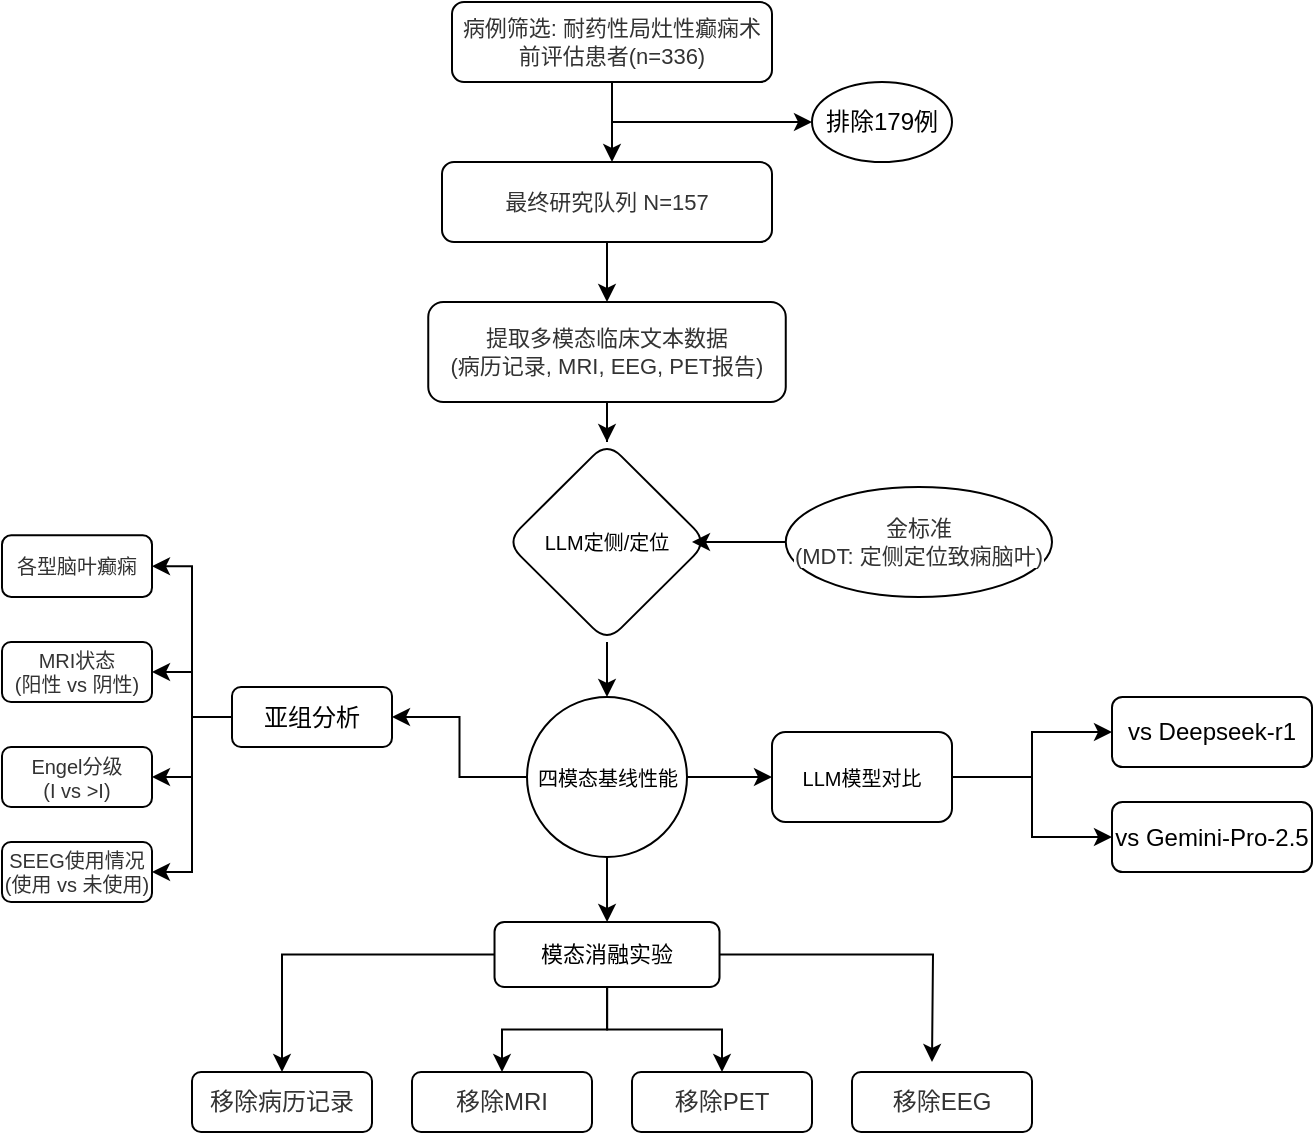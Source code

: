 <mxfile version="26.2.15">
  <diagram id="C5RBs43oDa-KdzZeNtuy" name="Page-1">
    <mxGraphModel dx="1034" dy="536" grid="1" gridSize="10" guides="1" tooltips="1" connect="1" arrows="1" fold="1" page="1" pageScale="1" pageWidth="827" pageHeight="1169" math="0" shadow="0">
      <root>
        <mxCell id="WIyWlLk6GJQsqaUBKTNV-0" />
        <mxCell id="WIyWlLk6GJQsqaUBKTNV-1" parent="WIyWlLk6GJQsqaUBKTNV-0" />
        <mxCell id="VY_llEG2cnRf11dQmREI-4" value="" style="edgeStyle=orthogonalEdgeStyle;rounded=0;orthogonalLoop=1;jettySize=auto;html=1;" edge="1" parent="WIyWlLk6GJQsqaUBKTNV-1" source="VY_llEG2cnRf11dQmREI-0" target="VY_llEG2cnRf11dQmREI-3">
          <mxGeometry relative="1" as="geometry">
            <Array as="points">
              <mxPoint x="400" y="100" />
              <mxPoint x="400" y="100" />
            </Array>
          </mxGeometry>
        </mxCell>
        <mxCell id="VY_llEG2cnRf11dQmREI-0" value="&lt;span style=&quot;color: rgb(51, 51, 51); font-family: &amp;quot;trebuchet ms&amp;quot;, verdana, arial, sans-serif; font-style: normal; font-variant-ligatures: normal; font-variant-caps: normal; font-weight: 400; letter-spacing: normal; orphans: 2; text-align: center; text-indent: 0px; text-transform: none; widows: 2; word-spacing: 0px; -webkit-text-stroke-width: 0px; white-space: break-spaces; background-color: rgb(255, 255, 255); text-decoration-thickness: initial; text-decoration-style: initial; text-decoration-color: initial; float: none; display: inline !important;&quot;&gt;病例筛选: 耐药性局灶性癫痫术前评估患者(n=336)&lt;/span&gt;" style="rounded=1;whiteSpace=wrap;html=1;fontSize=11;" vertex="1" parent="WIyWlLk6GJQsqaUBKTNV-1">
          <mxGeometry x="320" y="20" width="160" height="40" as="geometry" />
        </mxCell>
        <mxCell id="VY_llEG2cnRf11dQmREI-10" value="" style="edgeStyle=orthogonalEdgeStyle;rounded=0;orthogonalLoop=1;jettySize=auto;html=1;" edge="1" parent="WIyWlLk6GJQsqaUBKTNV-1" source="VY_llEG2cnRf11dQmREI-3" target="VY_llEG2cnRf11dQmREI-9">
          <mxGeometry relative="1" as="geometry" />
        </mxCell>
        <mxCell id="VY_llEG2cnRf11dQmREI-3" value="&lt;span style=&quot;color: rgb(51, 51, 51); font-family: &amp;quot;trebuchet ms&amp;quot;, verdana, arial, sans-serif; text-wrap-mode: nowrap; background-color: rgb(255, 255, 255);&quot;&gt;最终研究队列 N=157&lt;/span&gt;" style="whiteSpace=wrap;html=1;rounded=1;fontSize=11;" vertex="1" parent="WIyWlLk6GJQsqaUBKTNV-1">
          <mxGeometry x="315" y="100" width="165" height="40" as="geometry" />
        </mxCell>
        <mxCell id="VY_llEG2cnRf11dQmREI-7" value="" style="endArrow=classic;html=1;rounded=0;" edge="1" parent="WIyWlLk6GJQsqaUBKTNV-1">
          <mxGeometry width="50" height="50" relative="1" as="geometry">
            <mxPoint x="400" y="80" as="sourcePoint" />
            <mxPoint x="500" y="80" as="targetPoint" />
          </mxGeometry>
        </mxCell>
        <mxCell id="VY_llEG2cnRf11dQmREI-8" value="排除179例" style="ellipse;whiteSpace=wrap;html=1;" vertex="1" parent="WIyWlLk6GJQsqaUBKTNV-1">
          <mxGeometry x="500" y="60" width="70" height="40" as="geometry" />
        </mxCell>
        <mxCell id="VY_llEG2cnRf11dQmREI-13" value="" style="edgeStyle=orthogonalEdgeStyle;rounded=0;orthogonalLoop=1;jettySize=auto;html=1;" edge="1" parent="WIyWlLk6GJQsqaUBKTNV-1" source="VY_llEG2cnRf11dQmREI-9" target="VY_llEG2cnRf11dQmREI-12">
          <mxGeometry relative="1" as="geometry" />
        </mxCell>
        <mxCell id="VY_llEG2cnRf11dQmREI-9" value="&lt;span style=&quot;color: rgb(51, 51, 51); font-family: &amp;quot;trebuchet ms&amp;quot;, verdana, arial, sans-serif; white-space-collapse: break-spaces; background-color: rgb(255, 255, 255);&quot;&gt;提取多模态临床文本数据&lt;/span&gt;&lt;br style=&quot;box-sizing: border-box; color: rgb(51, 51, 51); font-family: &amp;quot;trebuchet ms&amp;quot;, verdana, arial, sans-serif; white-space-collapse: break-spaces; background-color: rgb(255, 255, 255);&quot;&gt;&lt;span style=&quot;color: rgb(51, 51, 51); font-family: &amp;quot;trebuchet ms&amp;quot;, verdana, arial, sans-serif; white-space-collapse: break-spaces; background-color: rgb(255, 255, 255);&quot;&gt;(病历记录, MRI, EEG, PET报告)&lt;/span&gt;" style="whiteSpace=wrap;html=1;rounded=1;fontSize=11;" vertex="1" parent="WIyWlLk6GJQsqaUBKTNV-1">
          <mxGeometry x="308.13" y="170" width="178.75" height="50" as="geometry" />
        </mxCell>
        <mxCell id="VY_llEG2cnRf11dQmREI-18" value="" style="edgeStyle=orthogonalEdgeStyle;rounded=0;orthogonalLoop=1;jettySize=auto;html=1;" edge="1" parent="WIyWlLk6GJQsqaUBKTNV-1" source="VY_llEG2cnRf11dQmREI-12" target="VY_llEG2cnRf11dQmREI-17">
          <mxGeometry relative="1" as="geometry" />
        </mxCell>
        <mxCell id="VY_llEG2cnRf11dQmREI-12" value="LLM定侧/定位" style="rhombus;whiteSpace=wrap;html=1;fontSize=10;rounded=1;" vertex="1" parent="WIyWlLk6GJQsqaUBKTNV-1">
          <mxGeometry x="347.18" y="240" width="100.63" height="100" as="geometry" />
        </mxCell>
        <mxCell id="VY_llEG2cnRf11dQmREI-16" style="edgeStyle=orthogonalEdgeStyle;rounded=0;orthogonalLoop=1;jettySize=auto;html=1;exitX=0;exitY=0.5;exitDx=0;exitDy=0;" edge="1" parent="WIyWlLk6GJQsqaUBKTNV-1" source="VY_llEG2cnRf11dQmREI-14">
          <mxGeometry relative="1" as="geometry">
            <mxPoint x="440" y="290" as="targetPoint" />
          </mxGeometry>
        </mxCell>
        <mxCell id="VY_llEG2cnRf11dQmREI-14" value="&lt;span style=&quot;color: rgb(51, 51, 51); font-family: &amp;quot;trebuchet ms&amp;quot;, verdana, arial, sans-serif; white-space-collapse: break-spaces; background-color: rgb(255, 255, 255);&quot;&gt;金标准&lt;/span&gt;&lt;br style=&quot;box-sizing: border-box; color: rgb(51, 51, 51); font-family: &amp;quot;trebuchet ms&amp;quot;, verdana, arial, sans-serif; white-space-collapse: break-spaces; background-color: rgb(255, 255, 255);&quot;&gt;&lt;span style=&quot;color: rgb(51, 51, 51); font-family: &amp;quot;trebuchet ms&amp;quot;, verdana, arial, sans-serif; white-space-collapse: break-spaces; background-color: rgb(255, 255, 255);&quot;&gt;(MDT: 定侧定位致痫脑叶)&lt;/span&gt;" style="ellipse;whiteSpace=wrap;html=1;fontSize=11;" vertex="1" parent="WIyWlLk6GJQsqaUBKTNV-1">
          <mxGeometry x="486.88" y="262.5" width="133.12" height="55" as="geometry" />
        </mxCell>
        <mxCell id="VY_llEG2cnRf11dQmREI-30" value="" style="edgeStyle=orthogonalEdgeStyle;rounded=0;orthogonalLoop=1;jettySize=auto;html=1;" edge="1" parent="WIyWlLk6GJQsqaUBKTNV-1" source="VY_llEG2cnRf11dQmREI-17" target="VY_llEG2cnRf11dQmREI-29">
          <mxGeometry relative="1" as="geometry" />
        </mxCell>
        <mxCell id="VY_llEG2cnRf11dQmREI-39" style="edgeStyle=orthogonalEdgeStyle;rounded=0;orthogonalLoop=1;jettySize=auto;html=1;exitX=0;exitY=0.5;exitDx=0;exitDy=0;entryX=1;entryY=0.5;entryDx=0;entryDy=0;" edge="1" parent="WIyWlLk6GJQsqaUBKTNV-1" source="VY_llEG2cnRf11dQmREI-17" target="VY_llEG2cnRf11dQmREI-20">
          <mxGeometry relative="1" as="geometry" />
        </mxCell>
        <mxCell id="VY_llEG2cnRf11dQmREI-45" value="" style="edgeStyle=orthogonalEdgeStyle;rounded=0;orthogonalLoop=1;jettySize=auto;html=1;" edge="1" parent="WIyWlLk6GJQsqaUBKTNV-1" source="VY_llEG2cnRf11dQmREI-17" target="VY_llEG2cnRf11dQmREI-44">
          <mxGeometry relative="1" as="geometry" />
        </mxCell>
        <mxCell id="VY_llEG2cnRf11dQmREI-17" value="四模态基线性能" style="ellipse;whiteSpace=wrap;html=1;fontSize=10;rounded=1;" vertex="1" parent="WIyWlLk6GJQsqaUBKTNV-1">
          <mxGeometry x="357.5" y="367.5" width="80" height="80" as="geometry" />
        </mxCell>
        <mxCell id="VY_llEG2cnRf11dQmREI-41" style="edgeStyle=orthogonalEdgeStyle;rounded=0;orthogonalLoop=1;jettySize=auto;html=1;entryX=1;entryY=0.5;entryDx=0;entryDy=0;" edge="1" parent="WIyWlLk6GJQsqaUBKTNV-1" source="VY_llEG2cnRf11dQmREI-20" target="VY_llEG2cnRf11dQmREI-24">
          <mxGeometry relative="1" as="geometry" />
        </mxCell>
        <mxCell id="VY_llEG2cnRf11dQmREI-42" style="edgeStyle=orthogonalEdgeStyle;rounded=0;orthogonalLoop=1;jettySize=auto;html=1;entryX=1;entryY=0.5;entryDx=0;entryDy=0;" edge="1" parent="WIyWlLk6GJQsqaUBKTNV-1" source="VY_llEG2cnRf11dQmREI-20" target="VY_llEG2cnRf11dQmREI-26">
          <mxGeometry relative="1" as="geometry" />
        </mxCell>
        <mxCell id="VY_llEG2cnRf11dQmREI-43" style="edgeStyle=orthogonalEdgeStyle;rounded=0;orthogonalLoop=1;jettySize=auto;html=1;entryX=1;entryY=0.5;entryDx=0;entryDy=0;" edge="1" parent="WIyWlLk6GJQsqaUBKTNV-1" source="VY_llEG2cnRf11dQmREI-20" target="VY_llEG2cnRf11dQmREI-28">
          <mxGeometry relative="1" as="geometry" />
        </mxCell>
        <mxCell id="VY_llEG2cnRf11dQmREI-68" style="edgeStyle=orthogonalEdgeStyle;rounded=0;orthogonalLoop=1;jettySize=auto;html=1;entryX=1;entryY=0.5;entryDx=0;entryDy=0;" edge="1" parent="WIyWlLk6GJQsqaUBKTNV-1" source="VY_llEG2cnRf11dQmREI-20" target="VY_llEG2cnRf11dQmREI-69">
          <mxGeometry relative="1" as="geometry">
            <mxPoint x="190" y="310" as="targetPoint" />
          </mxGeometry>
        </mxCell>
        <mxCell id="VY_llEG2cnRf11dQmREI-20" value="亚组分析" style="rounded=1;whiteSpace=wrap;html=1;" vertex="1" parent="WIyWlLk6GJQsqaUBKTNV-1">
          <mxGeometry x="210" y="362.5" width="80" height="30" as="geometry" />
        </mxCell>
        <mxCell id="VY_llEG2cnRf11dQmREI-24" value="&lt;span style=&quot;color: rgb(51, 51, 51); font-family: &amp;quot;trebuchet ms&amp;quot;, verdana, arial, sans-serif; text-wrap-mode: nowrap; background-color: rgb(255, 255, 255);&quot;&gt;MRI状态&lt;/span&gt;&lt;br style=&quot;box-sizing: border-box; color: rgb(51, 51, 51); font-family: &amp;quot;trebuchet ms&amp;quot;, verdana, arial, sans-serif; text-wrap-mode: nowrap; background-color: rgb(255, 255, 255);&quot;&gt;&lt;span style=&quot;color: rgb(51, 51, 51); font-family: &amp;quot;trebuchet ms&amp;quot;, verdana, arial, sans-serif; text-wrap-mode: nowrap; background-color: rgb(255, 255, 255);&quot;&gt;(阳性 vs 阴性)&lt;/span&gt;" style="rounded=1;whiteSpace=wrap;html=1;fontSize=10;" vertex="1" parent="WIyWlLk6GJQsqaUBKTNV-1">
          <mxGeometry x="95" y="340" width="75" height="30" as="geometry" />
        </mxCell>
        <mxCell id="VY_llEG2cnRf11dQmREI-26" value="&lt;span style=&quot;color: rgb(51, 51, 51); font-family: &amp;quot;trebuchet ms&amp;quot;, verdana, arial, sans-serif; text-wrap-mode: nowrap; background-color: rgb(255, 255, 255);&quot;&gt;Engel分级&lt;/span&gt;&lt;br style=&quot;box-sizing: border-box; color: rgb(51, 51, 51); font-family: &amp;quot;trebuchet ms&amp;quot;, verdana, arial, sans-serif; text-wrap-mode: nowrap; background-color: rgb(255, 255, 255);&quot;&gt;&lt;span style=&quot;color: rgb(51, 51, 51); font-family: &amp;quot;trebuchet ms&amp;quot;, verdana, arial, sans-serif; text-wrap-mode: nowrap; background-color: rgb(255, 255, 255);&quot;&gt;(I vs &amp;gt;I)&lt;/span&gt;" style="rounded=1;whiteSpace=wrap;html=1;fontSize=10;" vertex="1" parent="WIyWlLk6GJQsqaUBKTNV-1">
          <mxGeometry x="95" y="392.5" width="75" height="30" as="geometry" />
        </mxCell>
        <mxCell id="VY_llEG2cnRf11dQmREI-28" value="&lt;span style=&quot;color: rgb(51, 51, 51); font-family: &amp;quot;trebuchet ms&amp;quot;, verdana, arial, sans-serif; text-wrap-mode: nowrap; background-color: rgb(255, 255, 255);&quot;&gt;SEEG使用情况&lt;/span&gt;&lt;br style=&quot;box-sizing: border-box; color: rgb(51, 51, 51); font-family: &amp;quot;trebuchet ms&amp;quot;, verdana, arial, sans-serif; text-wrap-mode: nowrap; background-color: rgb(255, 255, 255);&quot;&gt;&lt;span style=&quot;color: rgb(51, 51, 51); font-family: &amp;quot;trebuchet ms&amp;quot;, verdana, arial, sans-serif; text-wrap-mode: nowrap; background-color: rgb(255, 255, 255);&quot;&gt;(使用 vs 未使用)&lt;/span&gt;" style="rounded=1;whiteSpace=wrap;html=1;fontSize=10;" vertex="1" parent="WIyWlLk6GJQsqaUBKTNV-1">
          <mxGeometry x="95" y="440" width="75" height="30" as="geometry" />
        </mxCell>
        <mxCell id="VY_llEG2cnRf11dQmREI-37" style="edgeStyle=orthogonalEdgeStyle;rounded=0;orthogonalLoop=1;jettySize=auto;html=1;exitX=1;exitY=0.5;exitDx=0;exitDy=0;entryX=0;entryY=0.5;entryDx=0;entryDy=0;" edge="1" parent="WIyWlLk6GJQsqaUBKTNV-1" source="VY_llEG2cnRf11dQmREI-29" target="VY_llEG2cnRf11dQmREI-32">
          <mxGeometry relative="1" as="geometry" />
        </mxCell>
        <mxCell id="VY_llEG2cnRf11dQmREI-38" style="edgeStyle=orthogonalEdgeStyle;rounded=0;orthogonalLoop=1;jettySize=auto;html=1;entryX=0;entryY=0.5;entryDx=0;entryDy=0;" edge="1" parent="WIyWlLk6GJQsqaUBKTNV-1" source="VY_llEG2cnRf11dQmREI-29" target="VY_llEG2cnRf11dQmREI-34">
          <mxGeometry relative="1" as="geometry" />
        </mxCell>
        <mxCell id="VY_llEG2cnRf11dQmREI-29" value="LLM模型对比" style="whiteSpace=wrap;html=1;fontSize=10;rounded=1;" vertex="1" parent="WIyWlLk6GJQsqaUBKTNV-1">
          <mxGeometry x="480" y="385" width="90" height="45" as="geometry" />
        </mxCell>
        <mxCell id="VY_llEG2cnRf11dQmREI-32" value="vs Deepseek-r1" style="rounded=1;whiteSpace=wrap;html=1;" vertex="1" parent="WIyWlLk6GJQsqaUBKTNV-1">
          <mxGeometry x="650" y="367.5" width="100" height="35" as="geometry" />
        </mxCell>
        <mxCell id="VY_llEG2cnRf11dQmREI-34" value="vs Gemini-Pro-2.5" style="rounded=1;whiteSpace=wrap;html=1;" vertex="1" parent="WIyWlLk6GJQsqaUBKTNV-1">
          <mxGeometry x="650" y="420" width="100" height="35" as="geometry" />
        </mxCell>
        <mxCell id="VY_llEG2cnRf11dQmREI-49" style="edgeStyle=orthogonalEdgeStyle;rounded=0;orthogonalLoop=1;jettySize=auto;html=1;entryX=0.5;entryY=0;entryDx=0;entryDy=0;" edge="1" parent="WIyWlLk6GJQsqaUBKTNV-1" source="VY_llEG2cnRf11dQmREI-44" target="VY_llEG2cnRf11dQmREI-50">
          <mxGeometry relative="1" as="geometry">
            <mxPoint x="320" y="540" as="targetPoint" />
          </mxGeometry>
        </mxCell>
        <mxCell id="VY_llEG2cnRf11dQmREI-58" style="edgeStyle=orthogonalEdgeStyle;rounded=0;orthogonalLoop=1;jettySize=auto;html=1;entryX=0.5;entryY=0;entryDx=0;entryDy=0;" edge="1" parent="WIyWlLk6GJQsqaUBKTNV-1" source="VY_llEG2cnRf11dQmREI-44" target="VY_llEG2cnRf11dQmREI-56">
          <mxGeometry relative="1" as="geometry" />
        </mxCell>
        <mxCell id="VY_llEG2cnRf11dQmREI-66" style="edgeStyle=orthogonalEdgeStyle;rounded=0;orthogonalLoop=1;jettySize=auto;html=1;" edge="1" parent="WIyWlLk6GJQsqaUBKTNV-1" source="VY_llEG2cnRf11dQmREI-44">
          <mxGeometry relative="1" as="geometry">
            <mxPoint x="560" y="550" as="targetPoint" />
          </mxGeometry>
        </mxCell>
        <mxCell id="VY_llEG2cnRf11dQmREI-67" style="edgeStyle=orthogonalEdgeStyle;rounded=0;orthogonalLoop=1;jettySize=auto;html=1;entryX=0.5;entryY=0;entryDx=0;entryDy=0;" edge="1" parent="WIyWlLk6GJQsqaUBKTNV-1" source="VY_llEG2cnRf11dQmREI-44" target="VY_llEG2cnRf11dQmREI-48">
          <mxGeometry relative="1" as="geometry" />
        </mxCell>
        <mxCell id="VY_llEG2cnRf11dQmREI-44" value="模态消融实验" style="whiteSpace=wrap;html=1;fontSize=11;rounded=1;" vertex="1" parent="WIyWlLk6GJQsqaUBKTNV-1">
          <mxGeometry x="341.26" y="480" width="112.5" height="32.5" as="geometry" />
        </mxCell>
        <mxCell id="VY_llEG2cnRf11dQmREI-48" value="&lt;span style=&quot;color: rgb(51, 51, 51); font-family: &amp;quot;trebuchet ms&amp;quot;, verdana, arial, sans-serif; text-wrap-mode: nowrap; background-color: rgb(255, 255, 255);&quot;&gt;移除病历记录&lt;/span&gt;" style="rounded=1;whiteSpace=wrap;html=1;fontSize=12;" vertex="1" parent="WIyWlLk6GJQsqaUBKTNV-1">
          <mxGeometry x="190" y="555" width="90" height="30" as="geometry" />
        </mxCell>
        <mxCell id="VY_llEG2cnRf11dQmREI-50" value="&lt;span style=&quot;color: rgb(51, 51, 51); font-family: &amp;quot;trebuchet ms&amp;quot;, verdana, arial, sans-serif; text-wrap-mode: nowrap; background-color: rgb(255, 255, 255);&quot;&gt;移除MRI&lt;/span&gt;" style="rounded=1;whiteSpace=wrap;html=1;fontSize=12;" vertex="1" parent="WIyWlLk6GJQsqaUBKTNV-1">
          <mxGeometry x="300" y="555" width="90" height="30" as="geometry" />
        </mxCell>
        <mxCell id="VY_llEG2cnRf11dQmREI-56" value="&lt;span style=&quot;color: rgb(51, 51, 51); font-family: &amp;quot;trebuchet ms&amp;quot;, verdana, arial, sans-serif; text-wrap-mode: nowrap; background-color: rgb(255, 255, 255);&quot;&gt;移除PET&lt;/span&gt;" style="rounded=1;whiteSpace=wrap;html=1;fontSize=12;" vertex="1" parent="WIyWlLk6GJQsqaUBKTNV-1">
          <mxGeometry x="410" y="555" width="90" height="30" as="geometry" />
        </mxCell>
        <mxCell id="VY_llEG2cnRf11dQmREI-57" value="&lt;span style=&quot;color: rgb(51, 51, 51); font-family: &amp;quot;trebuchet ms&amp;quot;, verdana, arial, sans-serif; text-wrap-mode: nowrap; background-color: rgb(255, 255, 255);&quot;&gt;移除EEG&lt;/span&gt;" style="rounded=1;whiteSpace=wrap;html=1;fontSize=12;" vertex="1" parent="WIyWlLk6GJQsqaUBKTNV-1">
          <mxGeometry x="520" y="555" width="90" height="30" as="geometry" />
        </mxCell>
        <mxCell id="VY_llEG2cnRf11dQmREI-69" value="&lt;font face=&quot;trebuchet ms, verdana, arial, sans-serif&quot; color=&quot;#333333&quot;&gt;&lt;span style=&quot;text-wrap-mode: nowrap; background-color: rgb(255, 255, 255);&quot;&gt;各型脑叶癫痫&lt;/span&gt;&lt;/font&gt;" style="rounded=1;whiteSpace=wrap;html=1;fontSize=10;aspect=fixed;" vertex="1" parent="WIyWlLk6GJQsqaUBKTNV-1">
          <mxGeometry x="95" y="286.68" width="75" height="30.82" as="geometry" />
        </mxCell>
      </root>
    </mxGraphModel>
  </diagram>
</mxfile>
